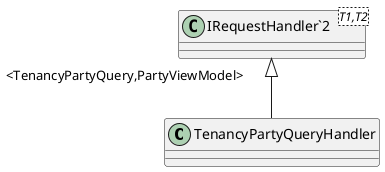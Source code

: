 @startuml
class TenancyPartyQueryHandler {
}
class "IRequestHandler`2"<T1,T2> {
}
"IRequestHandler`2" "<TenancyPartyQuery,PartyViewModel>" <|-- TenancyPartyQueryHandler
@enduml
